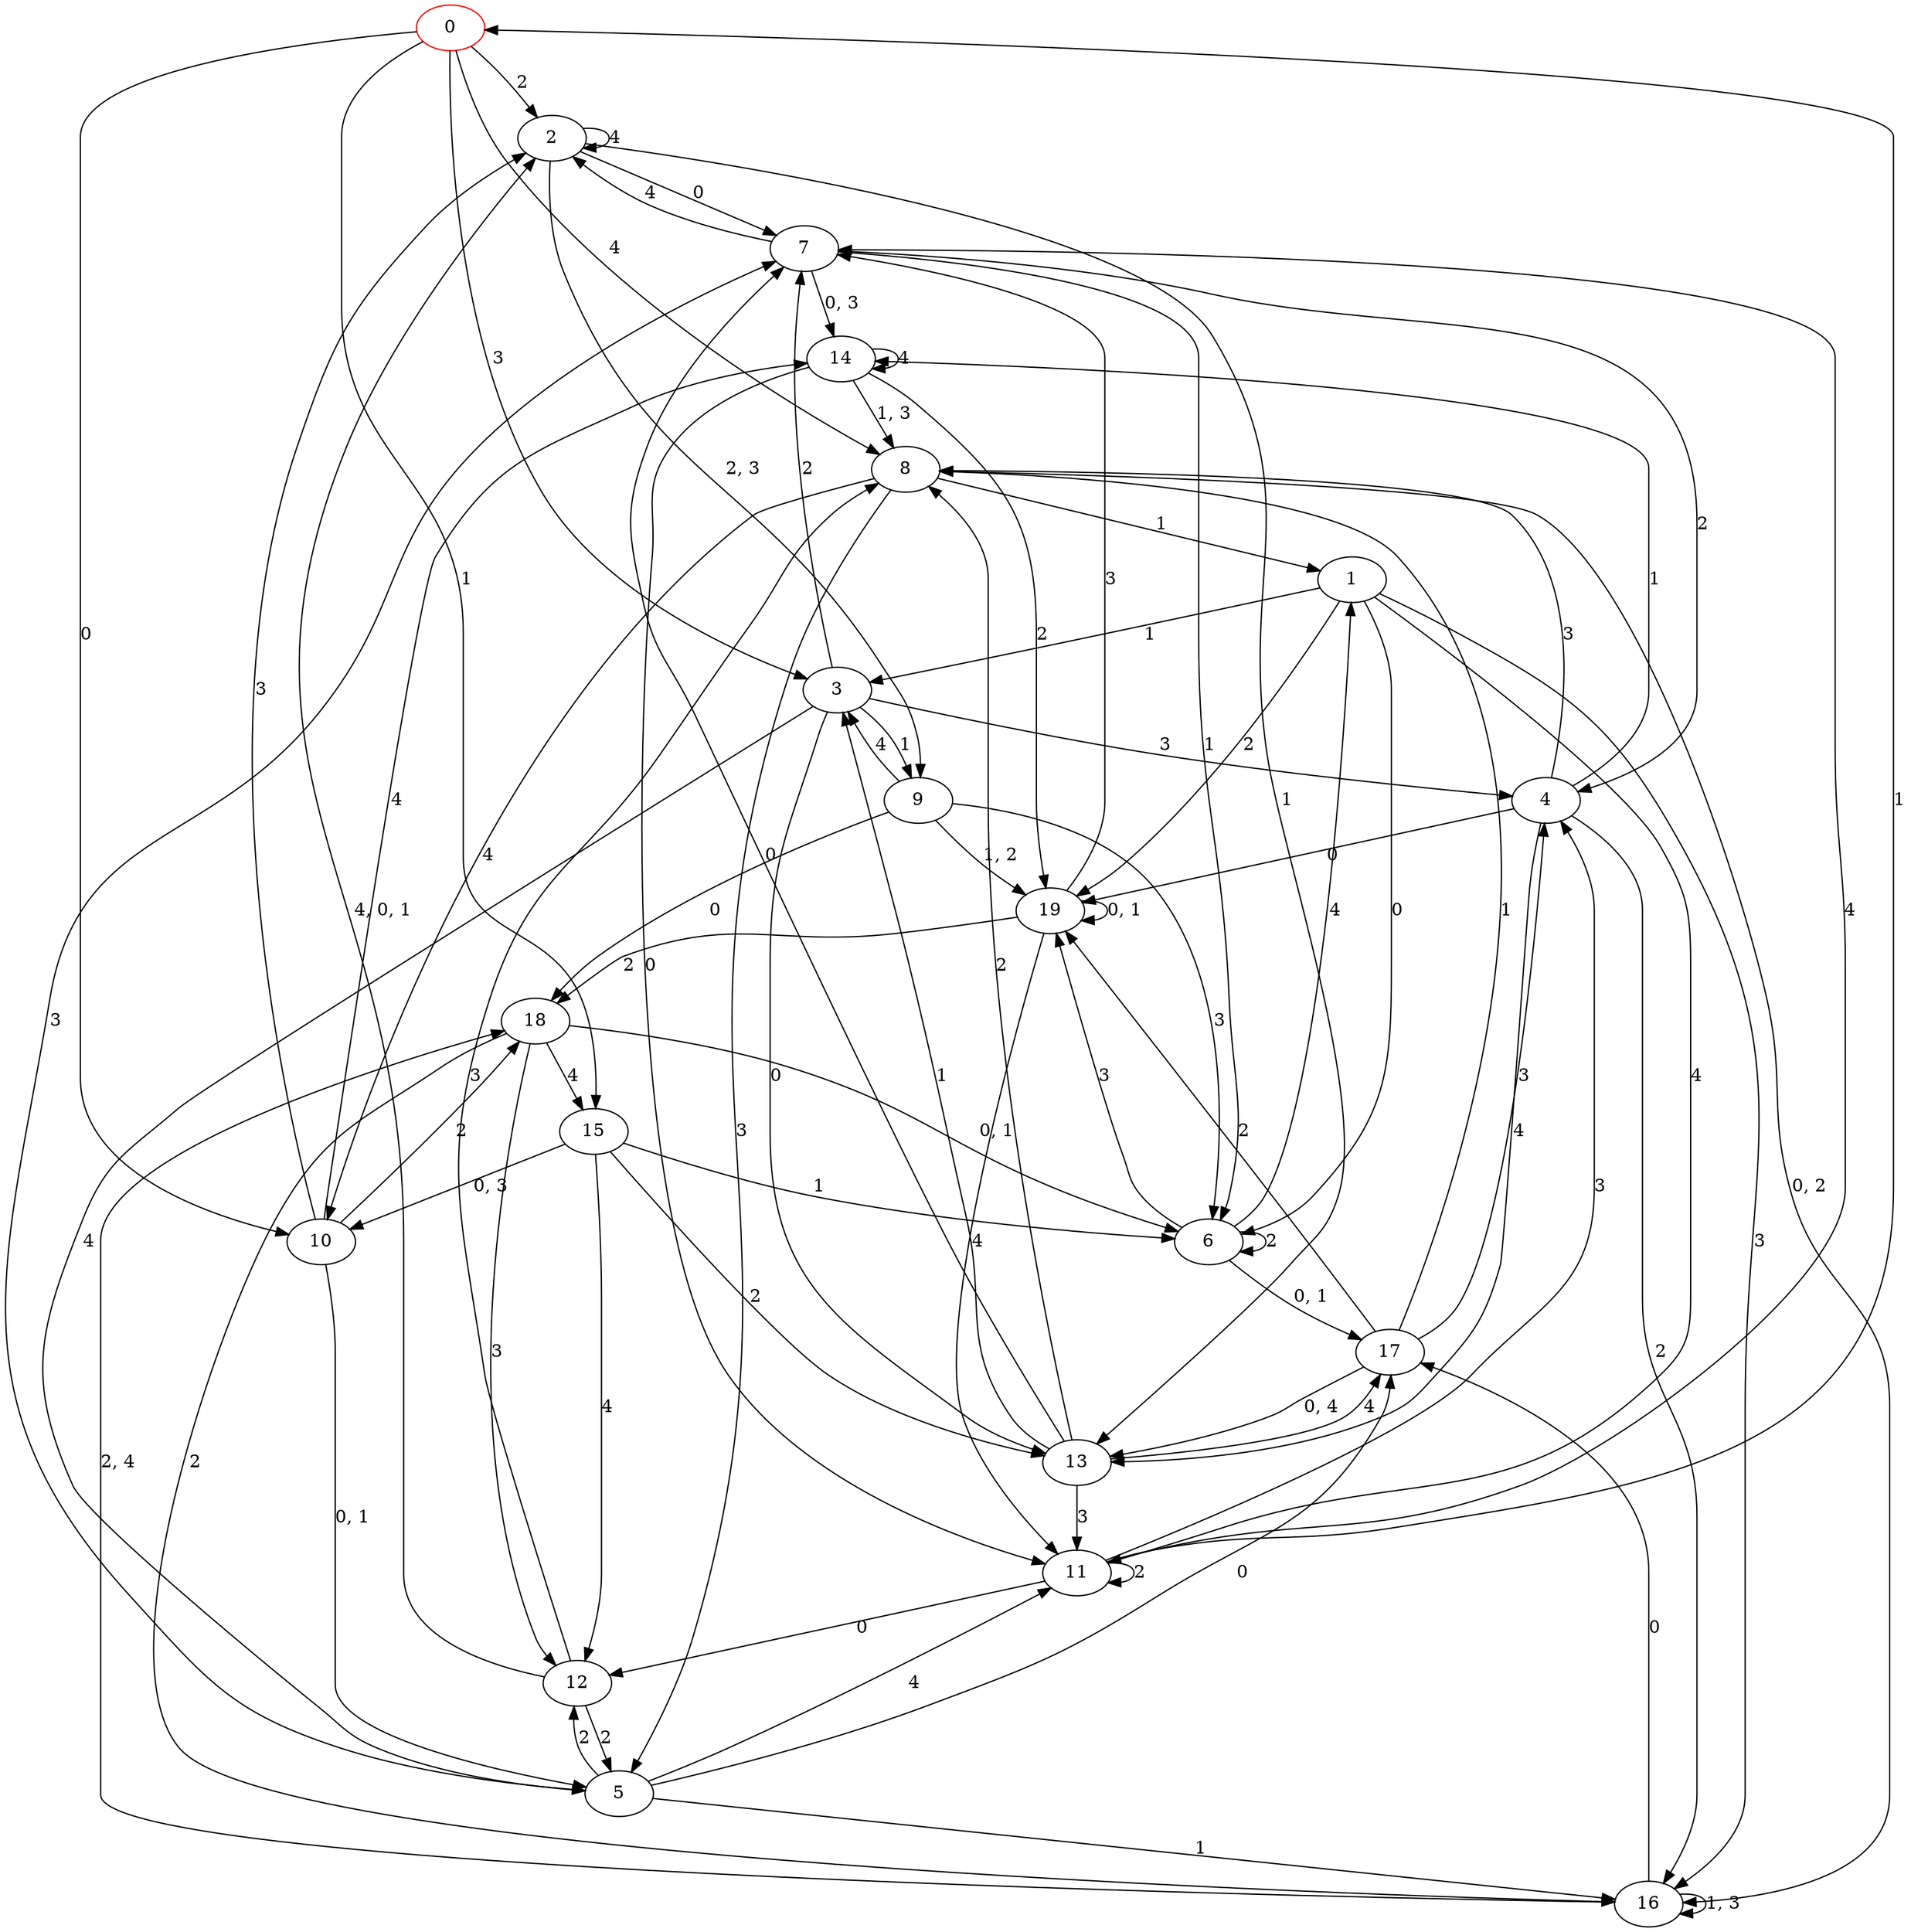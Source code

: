 digraph g {
0 [label= "0"] [color="red"];
1 [label= "1"];
2 [label= "2"];
3 [label= "3"];
4 [label= "4"];
5 [label= "5"];
6 [label= "6"];
7 [label= "7"];
8 [label= "8"];
9 [label= "9"];
10 [label= "10"];
11 [label= "11"];
12 [label= "12"];
13 [label= "13"];
14 [label= "14"];
15 [label= "15"];
16 [label= "16"];
17 [label= "17"];
18 [label= "18"];
19 [label= "19"];
0 -> 10[label= "0"];
0 -> 15[label= "1"];
0 -> 2[label= "2"];
0 -> 3[label= "3"];
0 -> 8[label= "4"];
1 -> 6[label= "0"];
1 -> 3[label= "1"];
1 -> 19[label= "2"];
1 -> 16[label= "3"];
1 -> 11[label= "4"];
2 -> 7[label= "0"];
2 -> 13[label= "1"];
2 -> 2[label= "4"];
3 -> 13[label= "0"];
3 -> 9[label= "1"];
3 -> 7[label= "2"];
3 -> 4[label= "3"];
3 -> 5[label= "4"];
4 -> 19[label= "0"];
4 -> 14[label= "1"];
4 -> 16[label= "2"];
4 -> 8[label= "3"];
4 -> 13[label= "4"];
5 -> 17[label= "0"];
5 -> 16[label= "1"];
5 -> 12[label= "2"];
5 -> 7[label= "3"];
5 -> 11[label= "4"];
6 -> 6[label= "2"];
6 -> 19[label= "3"];
6 -> 1[label= "4"];
7 -> 6[label= "1"];
7 -> 4[label= "2"];
7 -> 2[label= "4"];
8 -> 1[label= "1"];
8 -> 5[label= "3"];
8 -> 10[label= "4"];
9 -> 18[label= "0"];
9 -> 6[label= "3"];
9 -> 3[label= "4"];
10 -> 18[label= "2"];
10 -> 2[label= "3"];
10 -> 14[label= "4"];
11 -> 12[label= "0"];
11 -> 0[label= "1"];
11 -> 11[label= "2"];
11 -> 4[label= "3"];
11 -> 7[label= "4"];
12 -> 5[label= "2"];
12 -> 8[label= "3"];
13 -> 7[label= "0"];
13 -> 3[label= "1"];
13 -> 8[label= "2"];
13 -> 11[label= "3"];
13 -> 17[label= "4"];
14 -> 11[label= "0"];
14 -> 19[label= "2"];
14 -> 14[label= "4"];
15 -> 6[label= "1"];
15 -> 13[label= "2"];
15 -> 12[label= "4"];
16 -> 17[label= "0"];
17 -> 8[label= "1"];
17 -> 19[label= "2"];
17 -> 4[label= "3"];
18 -> 16[label= "2"];
18 -> 12[label= "3"];
18 -> 15[label= "4"];
19 -> 18[label= "2"];
19 -> 7[label= "3"];
19 -> 11[label= "4"];
2 -> 9[label= "2, 3"];
6 -> 17[label= "0, 1"];
7 -> 14[label= "0, 3"];
8 -> 16[label= "0, 2"];
9 -> 19[label= "1, 2"];
10 -> 5[label= "0, 1"];
12 -> 2[label= "4, 0, 1"];
14 -> 8[label= "1, 3"];
15 -> 10[label= "0, 3"];
16 -> 16[label= "1, 3"];
16 -> 18[label= "2, 4"];
17 -> 13[label= "0, 4"];
18 -> 6[label= "0, 1"];
19 -> 19[label= "0, 1"];
}
